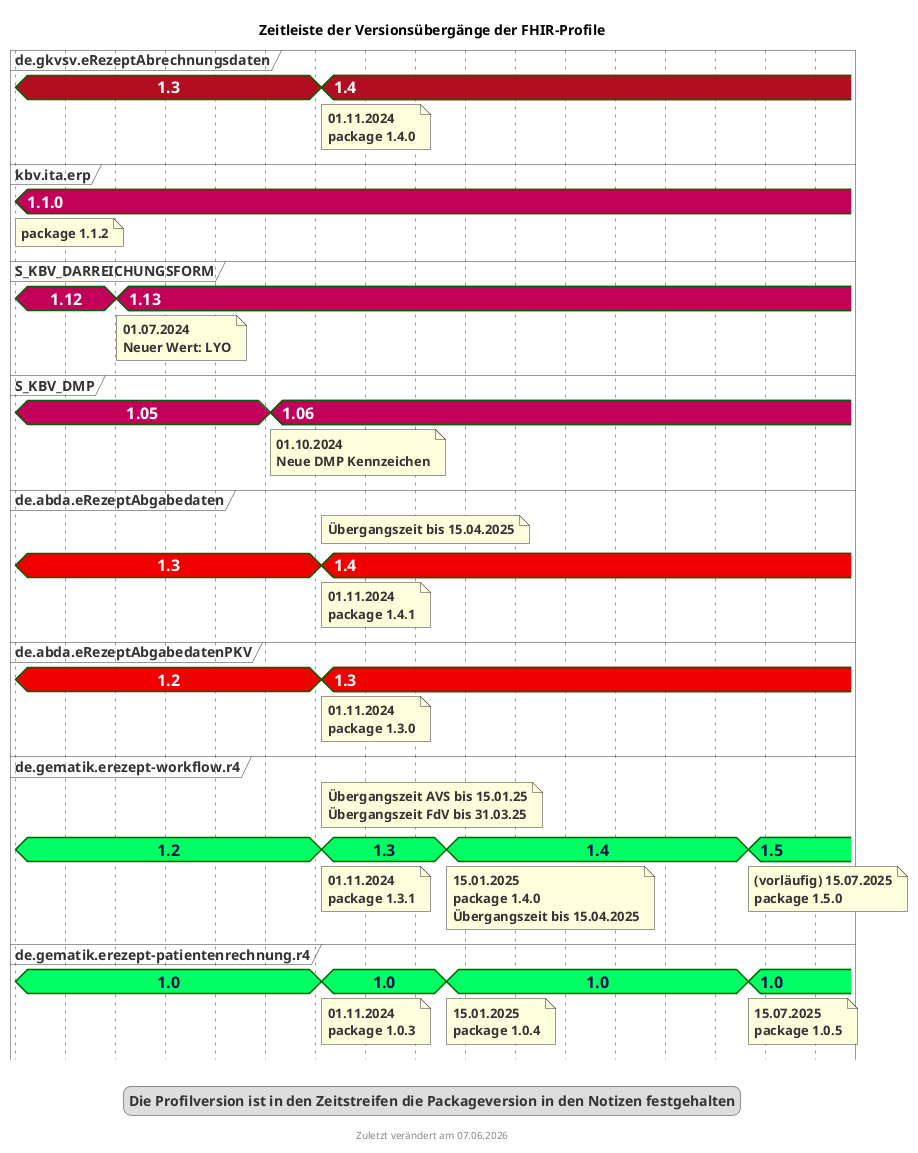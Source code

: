 @startuml fhir_version_timeline
<style>
timingDiagram {
  .kbvcolor {
    FontColor #ffffff
    Fontsize 16
    FontStyle bold
    Backgroundcolor #c30059
  }
  .gematikcolor {
    FontColor #000e52
    Fontsize 16
    FontStyle bold
    Backgroundcolor #00ff64
  }
  .davcolor {
    FontColor #ffffff
    Fontsize 16
    FontStyle bold
    BackgroundColor #f00000
  }
  .gkvcolor {
    FontColor #ffffff
    Fontsize 16
    FontStyle bold
    BackgroundColor #b10f21
  }
}
</style>
title Zeitleiste der Versionsübergänge der FHIR-Profile
footer Zuletzt verändert am %date("dd.MM.yyyy")


concise "de.gkvsv.eRezeptAbrechnungsdaten" as GKV <<gkvcolor>>
concise "kbv.ita.erp" as KBV <<kbvcolor>>
concise "S_KBV_DARREICHUNGSFORM" as DF <<kbvcolor>>
concise "S_KBV_DMP" as DMP <<kbvcolor>>
concise "de.abda.eRezeptAbgabedaten" as DAV <<davcolor>>
concise "de.abda.eRezeptAbgabedatenPKV" as PKV <<davcolor>>
concise "de.gematik.erezept-workflow.r4" as gematik <<gematikcolor>>
concise "de.gematik.erezept-patientenrechnung.r4" as gematikpkv <<gematikcolor>>


'30 days is scaled to 50 pixels
scale 2592000 as 50 pixels
hide time-axis

@2024/05/01
GKV is 1.3
KBV is 1.1.0
note bottom of KBV : package 1.1.2
DF is 1.12
DMP is 1.05
DAV is 1.3
gematik is 1.2
gematikpkv is 1.0
PKV is 1.2

@2024/07/01
DF is 1.13
note bottom of DF : 01.07.2024\nNeuer Wert: LYO

@2024/10/01
DMP is 1.06
note bottom of DMP : 01.10.2024\nNeue DMP Kennzeichen

@2024/11/01
GKV is 1.4
note bottom of GKV : 01.11.2024\npackage 1.4.0
DAV is 1.4
note top of DAV: Übergangszeit bis 15.04.2025
note bottom of DAV : 01.11.2024\npackage 1.4.1
gematik is 1.3
note top of gematik: Übergangszeit AVS bis 15.01.25\nÜbergangszeit FdV bis 31.03.25
note bottom of gematik : 01.11.2024\npackage 1.3.1
gematikpkv is 1.0
note bottom of gematikpkv : 01.11.2024\npackage 1.0.3
PKV is 1.3
note bottom of PKV : 01.11.2024\npackage 1.3.0

@2025/01/15
gematik is 1.4
note bottom of gematik : 15.01.2025\npackage 1.4.0\nÜbergangszeit bis 15.04.2025
gematikpkv is 1.0
note bottom of gematikpkv : 15.01.2025\npackage 1.0.4


@2025/07/15
gematik is 1.5
note bottom of gematik : (vorläufig) 15.07.2025\npackage 1.5.0
gematikpkv is 1.0
note bottom of gematikpkv : 15.07.2025\npackage 1.0.5

@2025/08/15

legend
Die Profilversion ist in den Zeitstreifen die Packageversion in den Notizen festgehalten
end legend

@enduml
